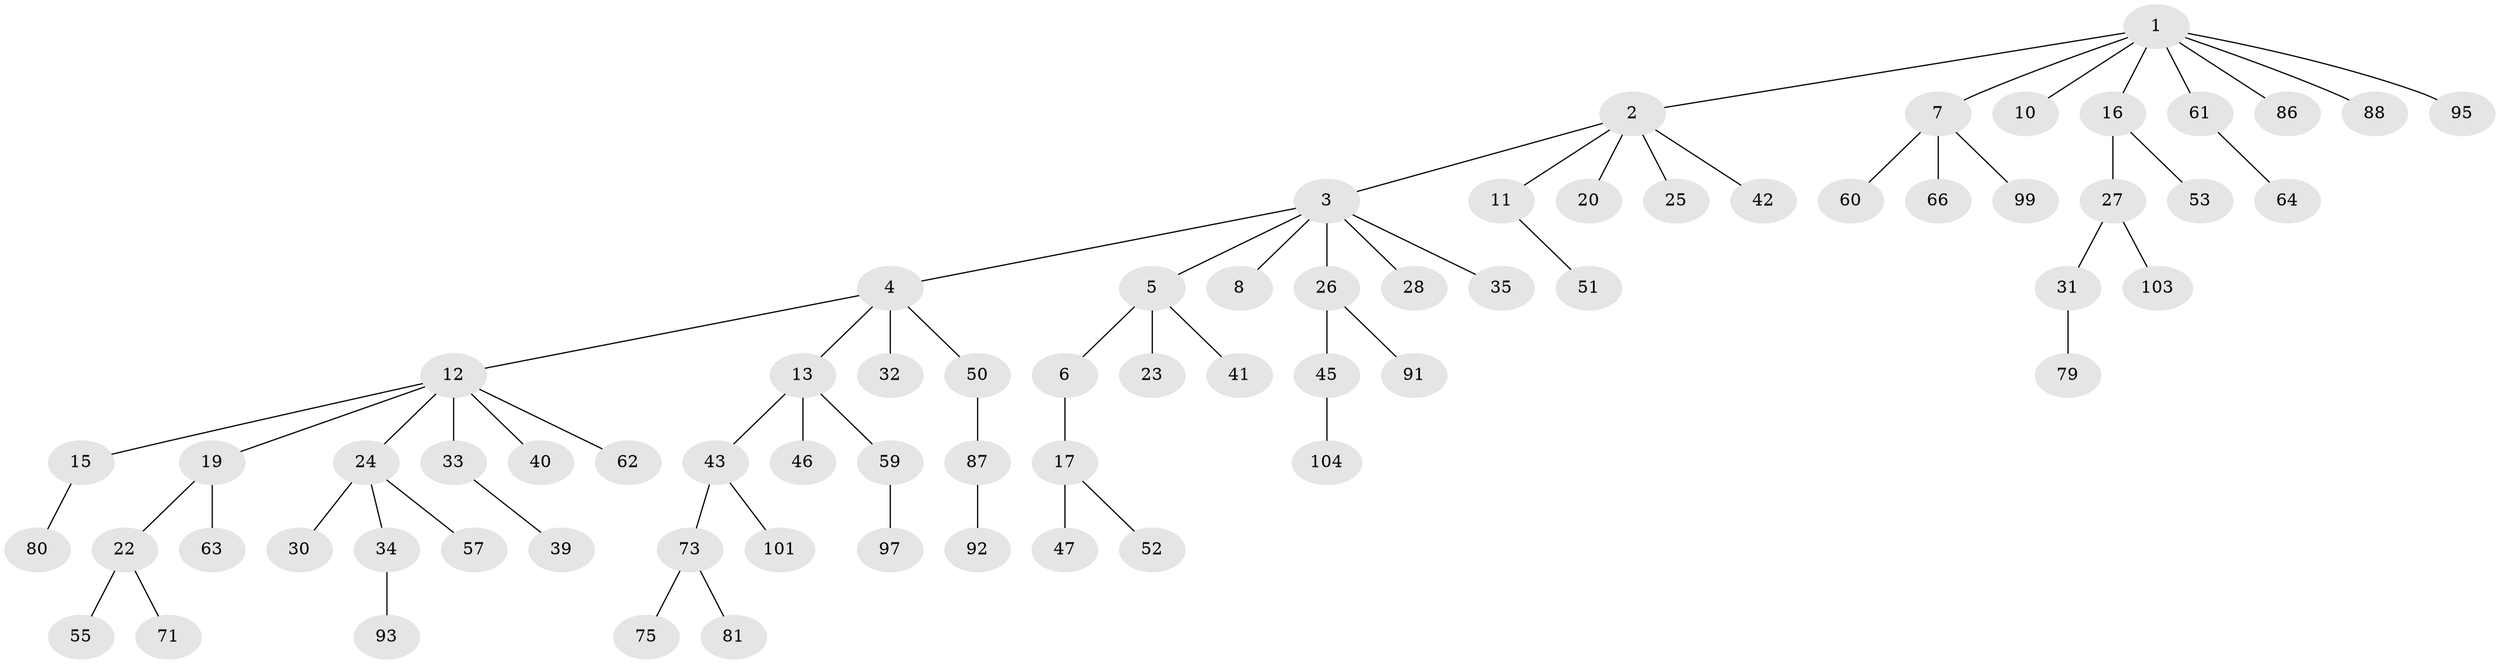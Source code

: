 // original degree distribution, {6: 0.019230769230769232, 7: 0.019230769230769232, 5: 0.028846153846153848, 4: 0.057692307692307696, 3: 0.10576923076923077, 2: 0.2692307692307692, 1: 0.5}
// Generated by graph-tools (version 1.1) at 2025/42/03/06/25 10:42:06]
// undirected, 69 vertices, 68 edges
graph export_dot {
graph [start="1"]
  node [color=gray90,style=filled];
  1 [super="+77"];
  2 [super="+67"];
  3 [super="+9"];
  4;
  5;
  6 [super="+58"];
  7 [super="+21"];
  8 [super="+83"];
  10 [super="+48"];
  11 [super="+49"];
  12 [super="+14"];
  13 [super="+36"];
  15 [super="+37"];
  16 [super="+76"];
  17 [super="+18"];
  19;
  20;
  22 [super="+29"];
  23 [super="+69"];
  24 [super="+100"];
  25 [super="+78"];
  26 [super="+72"];
  27 [super="+94"];
  28 [super="+82"];
  30;
  31 [super="+54"];
  32 [super="+38"];
  33 [super="+89"];
  34;
  35;
  39 [super="+68"];
  40;
  41;
  42;
  43 [super="+44"];
  45;
  46;
  47;
  50 [super="+84"];
  51;
  52;
  53 [super="+56"];
  55;
  57;
  59 [super="+96"];
  60 [super="+65"];
  61 [super="+70"];
  62;
  63 [super="+90"];
  64 [super="+85"];
  66 [super="+98"];
  71;
  73 [super="+74"];
  75 [super="+102"];
  79;
  80;
  81;
  86;
  87;
  88;
  91;
  92;
  93;
  95;
  97;
  99;
  101;
  103;
  104;
  1 -- 2;
  1 -- 7;
  1 -- 10;
  1 -- 16;
  1 -- 61;
  1 -- 88;
  1 -- 86;
  1 -- 95;
  2 -- 3;
  2 -- 11;
  2 -- 20;
  2 -- 25;
  2 -- 42;
  3 -- 4;
  3 -- 5;
  3 -- 8;
  3 -- 26;
  3 -- 28;
  3 -- 35;
  4 -- 12;
  4 -- 13;
  4 -- 32;
  4 -- 50;
  5 -- 6;
  5 -- 23;
  5 -- 41;
  6 -- 17;
  7 -- 60;
  7 -- 66;
  7 -- 99;
  11 -- 51;
  12 -- 15;
  12 -- 19;
  12 -- 24;
  12 -- 62;
  12 -- 40;
  12 -- 33;
  13 -- 43;
  13 -- 46;
  13 -- 59;
  15 -- 80;
  16 -- 27;
  16 -- 53;
  17 -- 47;
  17 -- 52;
  19 -- 22;
  19 -- 63;
  22 -- 71;
  22 -- 55;
  24 -- 30;
  24 -- 34;
  24 -- 57;
  26 -- 45;
  26 -- 91;
  27 -- 31;
  27 -- 103;
  31 -- 79;
  33 -- 39;
  34 -- 93;
  43 -- 73;
  43 -- 101;
  45 -- 104;
  50 -- 87;
  59 -- 97;
  61 -- 64;
  73 -- 81;
  73 -- 75;
  87 -- 92;
}
